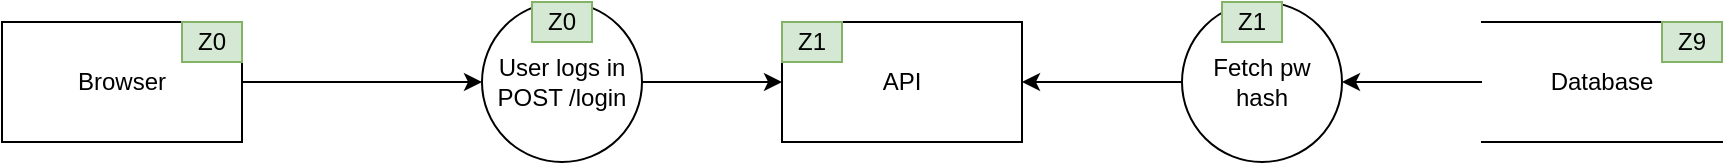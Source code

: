 <mxfile version="13.0.1" type="device"><diagram id="ONy8Yiw1vq8pj1ndpYMv" name="Page-1"><mxGraphModel dx="1942" dy="1870" grid="1" gridSize="10" guides="1" tooltips="1" connect="1" arrows="1" fold="1" page="1" pageScale="1" pageWidth="850" pageHeight="1100" math="0" shadow="0"><root><mxCell id="0"/><mxCell id="1" parent="0"/><UserObject type="entity" label="Browser" id="d7KARgRL_lCWHV6r2neS-26"><mxCell style="rounded=0;whiteSpace=wrap;html=1;" parent="1" vertex="1"><mxGeometry x="-380" y="-680" width="120" height="60" as="geometry"/></mxCell></UserObject><UserObject type="process" label="User logs in&lt;br&gt;POST /login" id="d7KARgRL_lCWHV6r2neS-27"><mxCell style="ellipse;whiteSpace=wrap;html=1;aspect=fixed;" parent="1" vertex="1"><mxGeometry x="-140" y="-690" width="80" height="80" as="geometry"/></mxCell></UserObject><UserObject type="data store" label="Database" id="d7KARgRL_lCWHV6r2neS-28"><mxCell style="shape=partialRectangle;whiteSpace=wrap;html=1;left=0;right=0;fillColor=none;" parent="1" vertex="1"><mxGeometry x="360" y="-680" width="120" height="60" as="geometry"/></mxCell></UserObject><mxCell id="d7KARgRL_lCWHV6r2neS-2" value="" style="endArrow=classic;html=1;fontColor=#FF3333;exitX=1;exitY=0.5;exitDx=0;exitDy=0;entryX=0;entryY=0.5;entryDx=0;entryDy=0;" parent="1" source="d7KARgRL_lCWHV6r2neS-26" target="d7KARgRL_lCWHV6r2neS-27" edge="1"><mxGeometry width="50" height="50" relative="1" as="geometry"><mxPoint x="-290" y="-430" as="sourcePoint"/><mxPoint x="-150" y="-710" as="targetPoint"/></mxGeometry></mxCell><UserObject type="entity" label="API" id="d7KARgRL_lCWHV6r2neS-7"><mxCell style="rounded=0;whiteSpace=wrap;html=1;" parent="1" vertex="1"><mxGeometry x="10" y="-680" width="120" height="60" as="geometry"/></mxCell></UserObject><mxCell id="d7KARgRL_lCWHV6r2neS-11" value="" style="endArrow=classic;html=1;fontColor=#FF3333;exitX=1;exitY=0.5;exitDx=0;exitDy=0;entryX=0;entryY=0.5;entryDx=0;entryDy=0;" parent="1" source="d7KARgRL_lCWHV6r2neS-27" target="d7KARgRL_lCWHV6r2neS-7" edge="1"><mxGeometry width="50" height="50" relative="1" as="geometry"><mxPoint x="100" y="-490" as="sourcePoint"/><mxPoint x="240" y="-480" as="targetPoint"/></mxGeometry></mxCell><UserObject type="process" label="Fetch pw hash" id="d7KARgRL_lCWHV6r2neS-13"><mxCell style="ellipse;whiteSpace=wrap;html=1;aspect=fixed;" parent="1" vertex="1"><mxGeometry x="210" y="-690" width="80" height="80" as="geometry"/></mxCell></UserObject><mxCell id="d7KARgRL_lCWHV6r2neS-15" value="" style="endArrow=classic;html=1;fontColor=#FF3333;exitX=0;exitY=0.5;exitDx=0;exitDy=0;entryX=1;entryY=0.5;entryDx=0;entryDy=0;" parent="1" source="d7KARgRL_lCWHV6r2neS-28" target="d7KARgRL_lCWHV6r2neS-13" edge="1"><mxGeometry width="50" height="50" relative="1" as="geometry"><mxPoint x="320" y="-670" as="sourcePoint"/><mxPoint x="330" y="-610" as="targetPoint"/></mxGeometry></mxCell><mxCell id="d7KARgRL_lCWHV6r2neS-18" value="" style="endArrow=classic;html=1;fontColor=#FF3333;exitX=0;exitY=0.5;exitDx=0;exitDy=0;entryX=1;entryY=0.5;entryDx=0;entryDy=0;" parent="1" source="d7KARgRL_lCWHV6r2neS-13" target="d7KARgRL_lCWHV6r2neS-7" edge="1"><mxGeometry width="50" height="50" relative="1" as="geometry"><mxPoint x="200" y="-661" as="sourcePoint"/><mxPoint x="130" y="-661" as="targetPoint"/></mxGeometry></mxCell><UserObject type="trust zone" label="Z0" placeholders="1" name="Variable" id="d7KARgRL_lCWHV6r2neS-21"><mxCell style="text;html=1;strokeColor=#82b366;fillColor=#d5e8d4;align=center;verticalAlign=middle;whiteSpace=wrap;overflow=hidden;" parent="1" vertex="1"><mxGeometry x="-290" y="-680" width="30" height="20" as="geometry"/></mxCell></UserObject><UserObject type="trust zone" label="Z0" placeholders="1" name="Variable" id="d7KARgRL_lCWHV6r2neS-3"><mxCell style="text;html=1;strokeColor=#82b366;fillColor=#d5e8d4;align=center;verticalAlign=middle;whiteSpace=wrap;overflow=hidden;" parent="1" vertex="1"><mxGeometry x="-115" y="-690" width="30" height="20" as="geometry"/></mxCell></UserObject><UserObject type="trust zone" label="Z1" placeholders="1" name="Variable" id="d7KARgRL_lCWHV6r2neS-8"><mxCell style="text;html=1;strokeColor=#82b366;fillColor=#d5e8d4;align=center;verticalAlign=middle;whiteSpace=wrap;overflow=hidden;fontStyle=0" parent="1" vertex="1"><mxGeometry x="10" y="-680" width="30" height="20" as="geometry"/></mxCell></UserObject><UserObject type="trust zone" label="Z1" placeholders="1" name="Variable" id="d7KARgRL_lCWHV6r2neS-12"><mxCell style="text;html=1;strokeColor=#82b366;fillColor=#d5e8d4;align=center;verticalAlign=middle;whiteSpace=wrap;overflow=hidden;fontStyle=0" parent="1" vertex="1"><mxGeometry x="230" y="-690" width="30" height="20" as="geometry"/></mxCell></UserObject><UserObject type="trust zone" label="Z9" placeholders="1" name="Variable" id="d7KARgRL_lCWHV6r2neS-14"><mxCell style="text;html=1;strokeColor=#82b366;fillColor=#d5e8d4;align=center;verticalAlign=middle;whiteSpace=wrap;overflow=hidden;fontStyle=0" parent="1" vertex="1"><mxGeometry x="450" y="-680" width="30" height="20" as="geometry"/></mxCell></UserObject></root></mxGraphModel></diagram></mxfile>
